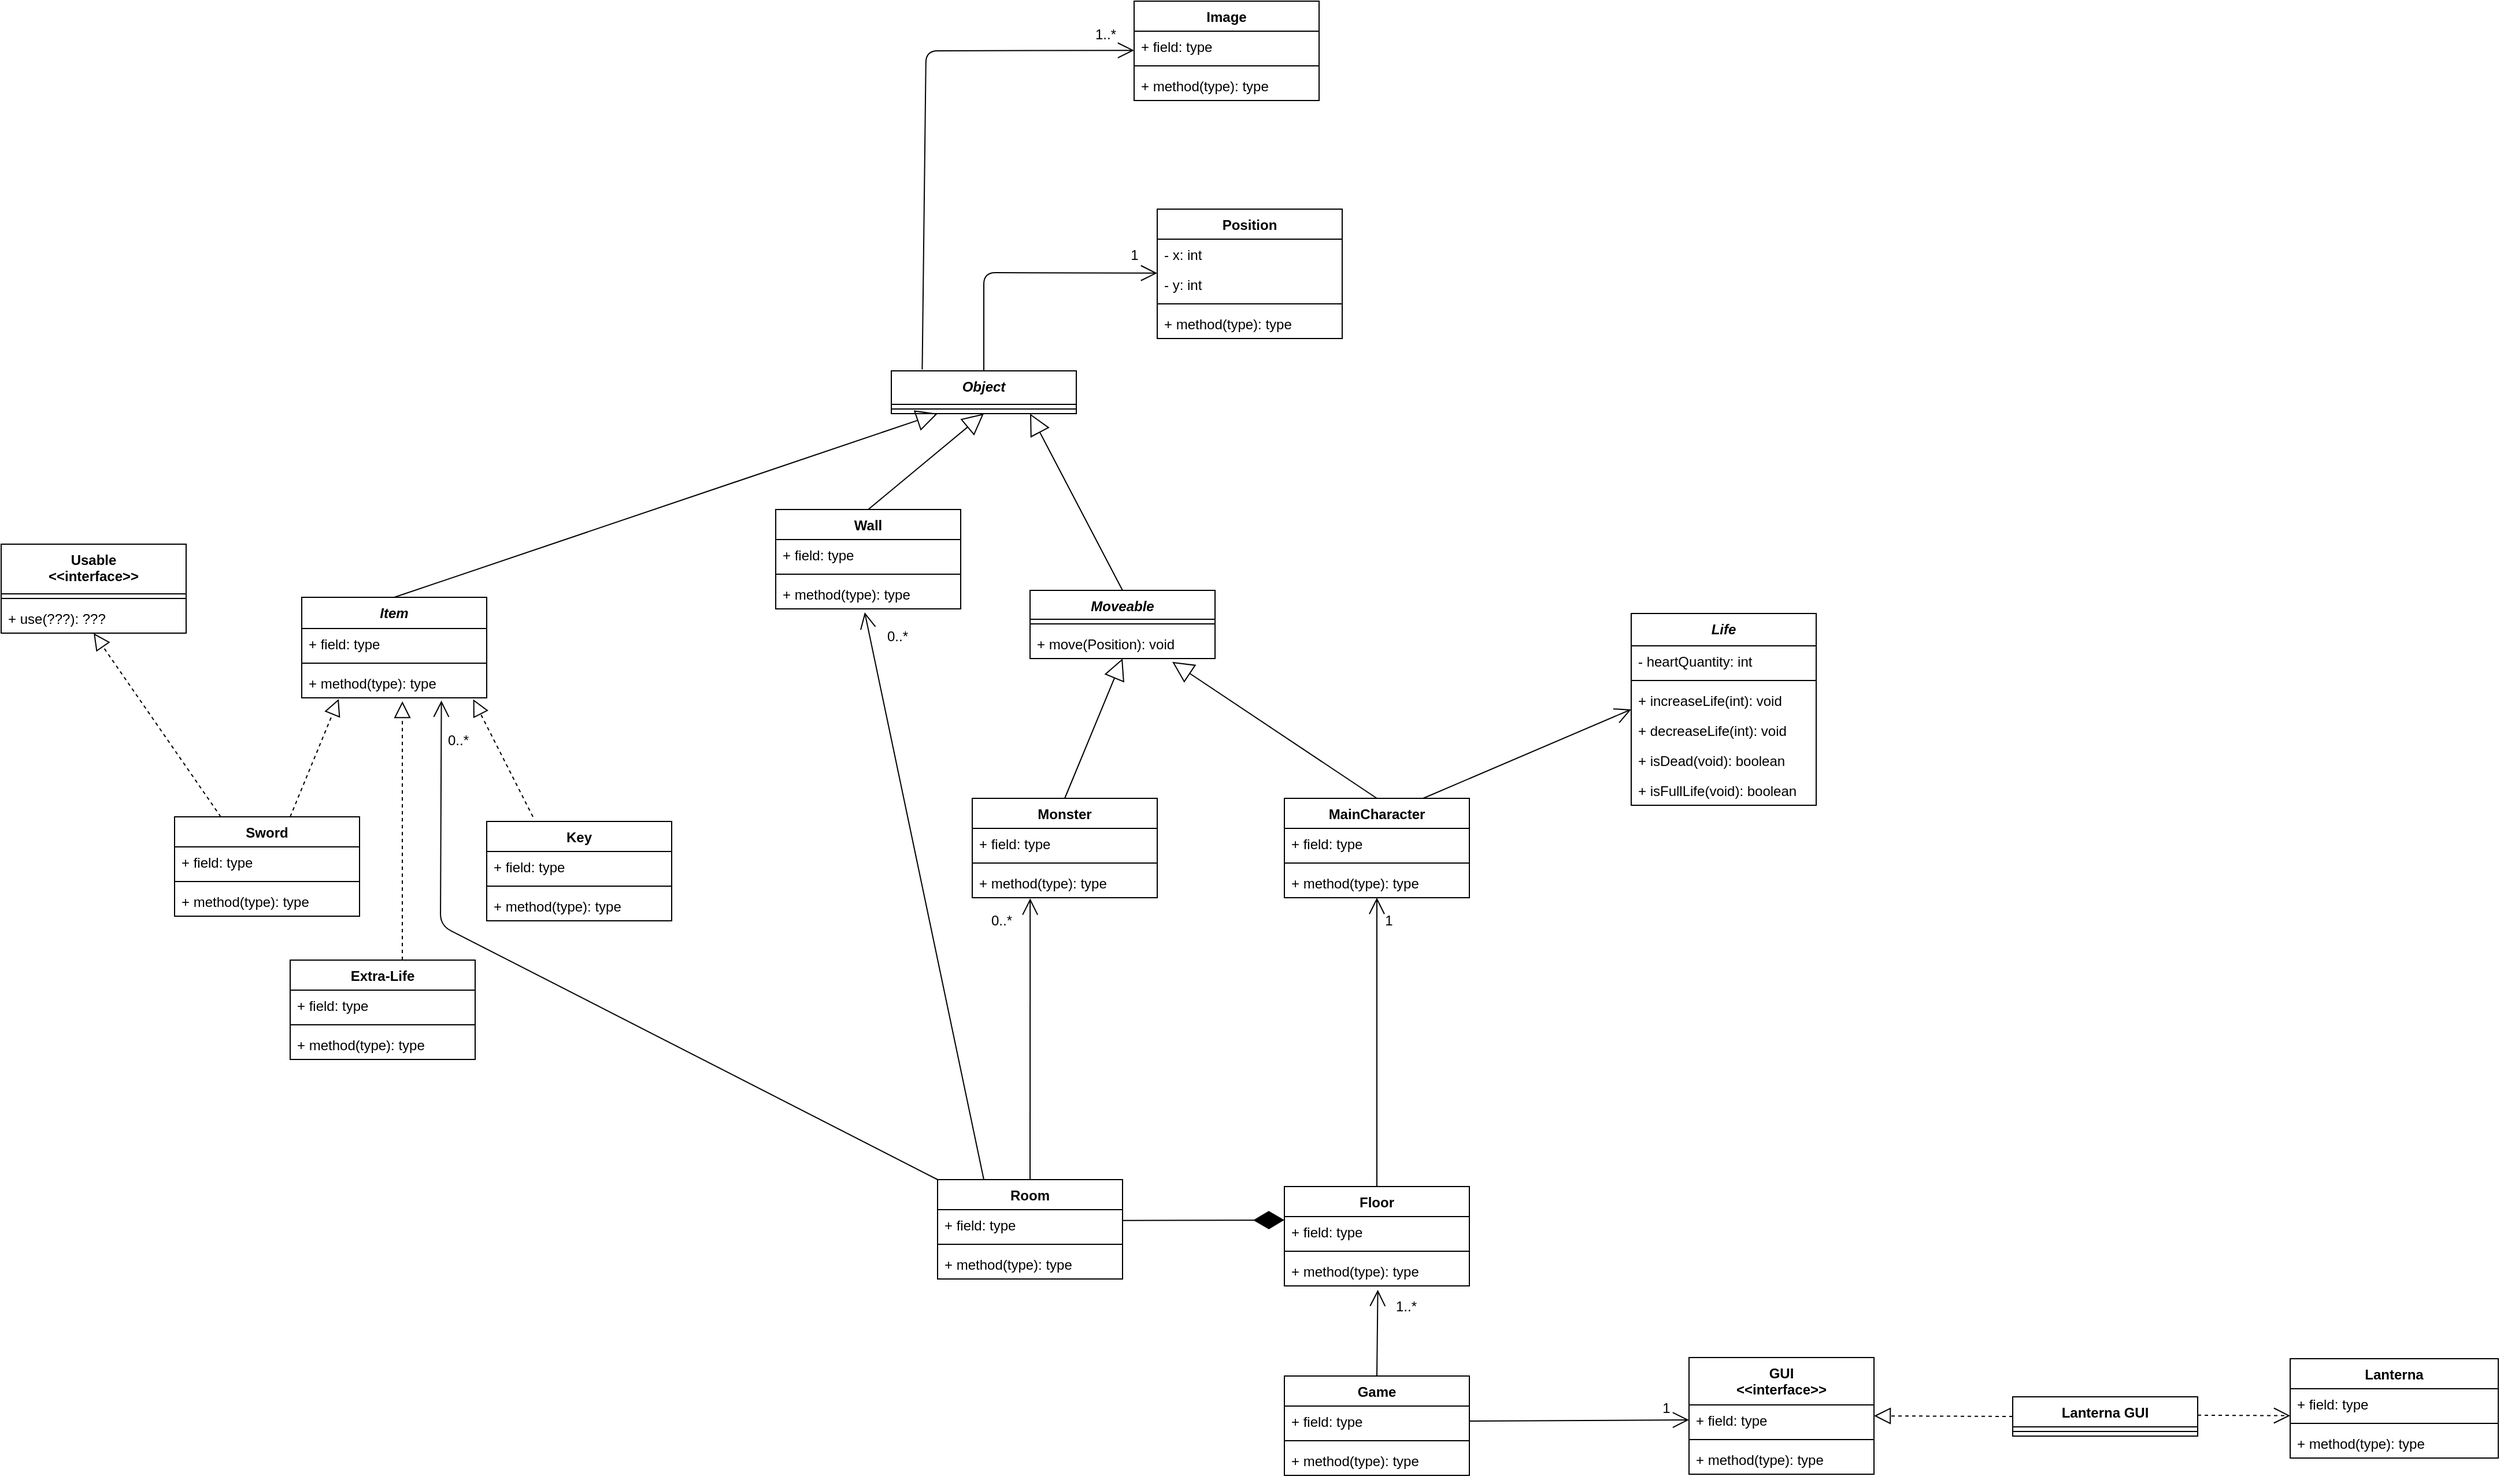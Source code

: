 <mxfile version="12.9.8" type="device"><diagram id="Qv5fJhlNyHThCn63AGKS" name="Page-1"><mxGraphModel dx="2410" dy="1822" grid="1" gridSize="10" guides="1" tooltips="1" connect="1" arrows="1" fold="1" page="1" pageScale="1" pageWidth="827" pageHeight="1169" math="0" shadow="0"><root><mxCell id="0"/><mxCell id="1" parent="0"/><mxCell id="BtzxrmAWBat_4gw1pNYt-5" value="Position" style="swimlane;fontStyle=1;align=center;verticalAlign=top;childLayout=stackLayout;horizontal=1;startSize=26;horizontalStack=0;resizeParent=1;resizeParentMax=0;resizeLast=0;collapsible=1;marginBottom=0;" parent="1" vertex="1"><mxGeometry x="390" y="-60" width="160" height="112" as="geometry"/></mxCell><mxCell id="BtzxrmAWBat_4gw1pNYt-6" value="- x: int" style="text;strokeColor=none;fillColor=none;align=left;verticalAlign=top;spacingLeft=4;spacingRight=4;overflow=hidden;rotatable=0;points=[[0,0.5],[1,0.5]];portConstraint=eastwest;" parent="BtzxrmAWBat_4gw1pNYt-5" vertex="1"><mxGeometry y="26" width="160" height="26" as="geometry"/></mxCell><mxCell id="BtzxrmAWBat_4gw1pNYt-9" value="- y: int" style="text;strokeColor=none;fillColor=none;align=left;verticalAlign=top;spacingLeft=4;spacingRight=4;overflow=hidden;rotatable=0;points=[[0,0.5],[1,0.5]];portConstraint=eastwest;" parent="BtzxrmAWBat_4gw1pNYt-5" vertex="1"><mxGeometry y="52" width="160" height="26" as="geometry"/></mxCell><mxCell id="BtzxrmAWBat_4gw1pNYt-7" value="" style="line;strokeWidth=1;fillColor=none;align=left;verticalAlign=middle;spacingTop=-1;spacingLeft=3;spacingRight=3;rotatable=0;labelPosition=right;points=[];portConstraint=eastwest;" parent="BtzxrmAWBat_4gw1pNYt-5" vertex="1"><mxGeometry y="78" width="160" height="8" as="geometry"/></mxCell><mxCell id="BtzxrmAWBat_4gw1pNYt-8" value="+ method(type): type" style="text;strokeColor=none;fillColor=none;align=left;verticalAlign=top;spacingLeft=4;spacingRight=4;overflow=hidden;rotatable=0;points=[[0,0.5],[1,0.5]];portConstraint=eastwest;" parent="BtzxrmAWBat_4gw1pNYt-5" vertex="1"><mxGeometry y="86" width="160" height="26" as="geometry"/></mxCell><mxCell id="BtzxrmAWBat_4gw1pNYt-1" value="Object" style="swimlane;fontStyle=3;align=center;verticalAlign=top;childLayout=stackLayout;horizontal=1;startSize=29;horizontalStack=0;resizeParent=1;resizeParentMax=0;resizeLast=0;collapsible=1;marginBottom=0;" parent="1" vertex="1"><mxGeometry x="160" y="80" width="160" height="37" as="geometry"/></mxCell><mxCell id="BtzxrmAWBat_4gw1pNYt-3" value="" style="line;strokeWidth=1;fillColor=none;align=left;verticalAlign=middle;spacingTop=-1;spacingLeft=3;spacingRight=3;rotatable=0;labelPosition=right;points=[];portConstraint=eastwest;" parent="BtzxrmAWBat_4gw1pNYt-1" vertex="1"><mxGeometry y="29" width="160" height="8" as="geometry"/></mxCell><mxCell id="BtzxrmAWBat_4gw1pNYt-17" value="Moveable&#xA;" style="swimlane;fontStyle=3;align=center;verticalAlign=top;childLayout=stackLayout;horizontal=1;startSize=25;horizontalStack=0;resizeParent=1;resizeParentMax=0;resizeLast=0;collapsible=1;marginBottom=0;" parent="1" vertex="1"><mxGeometry x="280" y="270" width="160" height="59" as="geometry"/></mxCell><mxCell id="BtzxrmAWBat_4gw1pNYt-19" value="" style="line;strokeWidth=1;fillColor=none;align=left;verticalAlign=middle;spacingTop=-1;spacingLeft=3;spacingRight=3;rotatable=0;labelPosition=right;points=[];portConstraint=eastwest;" parent="BtzxrmAWBat_4gw1pNYt-17" vertex="1"><mxGeometry y="25" width="160" height="8" as="geometry"/></mxCell><mxCell id="BtzxrmAWBat_4gw1pNYt-20" value="+ move(Position): void" style="text;strokeColor=none;fillColor=none;align=left;verticalAlign=top;spacingLeft=4;spacingRight=4;overflow=hidden;rotatable=0;points=[[0,0.5],[1,0.5]];portConstraint=eastwest;" parent="BtzxrmAWBat_4gw1pNYt-17" vertex="1"><mxGeometry y="33" width="160" height="26" as="geometry"/></mxCell><mxCell id="BtzxrmAWBat_4gw1pNYt-29" value="" style="endArrow=block;endSize=16;endFill=0;html=1;entryX=0.75;entryY=1;entryDx=0;entryDy=0;exitX=0.5;exitY=0;exitDx=0;exitDy=0;" parent="1" source="BtzxrmAWBat_4gw1pNYt-17" target="BtzxrmAWBat_4gw1pNYt-1" edge="1"><mxGeometry y="60" width="160" relative="1" as="geometry"><mxPoint x="130" y="340" as="sourcePoint"/><mxPoint x="290" y="340" as="targetPoint"/><mxPoint as="offset"/></mxGeometry></mxCell><mxCell id="BtzxrmAWBat_4gw1pNYt-39" value="" style="endArrow=block;endSize=16;endFill=0;html=1;entryX=0.5;entryY=1;entryDx=0;entryDy=0;exitX=0.5;exitY=0;exitDx=0;exitDy=0;" parent="1" source="BtzxrmAWBat_4gw1pNYt-25" target="BtzxrmAWBat_4gw1pNYt-17" edge="1"><mxGeometry y="60" width="160" relative="1" as="geometry"><mxPoint x="580" y="440" as="sourcePoint"/><mxPoint x="460" y="354" as="targetPoint"/><mxPoint as="offset"/></mxGeometry></mxCell><mxCell id="BtzxrmAWBat_4gw1pNYt-44" value="" style="endArrow=block;endSize=16;endFill=0;html=1;exitX=0.5;exitY=0;exitDx=0;exitDy=0;entryX=0.769;entryY=1.109;entryDx=0;entryDy=0;entryPerimeter=0;" parent="1" source="BtzxrmAWBat_4gw1pNYt-40" edge="1" target="BtzxrmAWBat_4gw1pNYt-20"><mxGeometry y="60" width="160" relative="1" as="geometry"><mxPoint x="460" y="450" as="sourcePoint"/><mxPoint x="400" y="349" as="targetPoint"/><mxPoint as="offset"/></mxGeometry></mxCell><mxCell id="BtzxrmAWBat_4gw1pNYt-58" value="" style="endArrow=block;endSize=16;endFill=0;html=1;exitX=0.5;exitY=0;exitDx=0;exitDy=0;entryX=0.25;entryY=1;entryDx=0;entryDy=0;" parent="1" source="BtzxrmAWBat_4gw1pNYt-54" target="BtzxrmAWBat_4gw1pNYt-1" edge="1"><mxGeometry y="60" width="160" relative="1" as="geometry"><mxPoint x="-99.92" y="270" as="sourcePoint"/><mxPoint x="-10" y="174" as="targetPoint"/><mxPoint as="offset"/></mxGeometry></mxCell><mxCell id="BtzxrmAWBat_4gw1pNYt-65" value="Image" style="swimlane;fontStyle=1;align=center;verticalAlign=top;childLayout=stackLayout;horizontal=1;startSize=26;horizontalStack=0;resizeParent=1;resizeParentMax=0;resizeLast=0;collapsible=1;marginBottom=0;" parent="1" vertex="1"><mxGeometry x="370" y="-240" width="160" height="86" as="geometry"/></mxCell><mxCell id="BtzxrmAWBat_4gw1pNYt-66" value="+ field: type" style="text;strokeColor=none;fillColor=none;align=left;verticalAlign=top;spacingLeft=4;spacingRight=4;overflow=hidden;rotatable=0;points=[[0,0.5],[1,0.5]];portConstraint=eastwest;" parent="BtzxrmAWBat_4gw1pNYt-65" vertex="1"><mxGeometry y="26" width="160" height="26" as="geometry"/></mxCell><mxCell id="BtzxrmAWBat_4gw1pNYt-67" value="" style="line;strokeWidth=1;fillColor=none;align=left;verticalAlign=middle;spacingTop=-1;spacingLeft=3;spacingRight=3;rotatable=0;labelPosition=right;points=[];portConstraint=eastwest;" parent="BtzxrmAWBat_4gw1pNYt-65" vertex="1"><mxGeometry y="52" width="160" height="8" as="geometry"/></mxCell><mxCell id="BtzxrmAWBat_4gw1pNYt-68" value="+ method(type): type" style="text;strokeColor=none;fillColor=none;align=left;verticalAlign=top;spacingLeft=4;spacingRight=4;overflow=hidden;rotatable=0;points=[[0,0.5],[1,0.5]];portConstraint=eastwest;" parent="BtzxrmAWBat_4gw1pNYt-65" vertex="1"><mxGeometry y="60" width="160" height="26" as="geometry"/></mxCell><mxCell id="BtzxrmAWBat_4gw1pNYt-69" value="" style="endArrow=block;dashed=1;endFill=0;endSize=12;html=1;entryX=0.2;entryY=1.038;entryDx=0;entryDy=0;entryPerimeter=0;" parent="1" edge="1" target="BtzxrmAWBat_4gw1pNYt-57"><mxGeometry width="160" relative="1" as="geometry"><mxPoint x="-360" y="466" as="sourcePoint"/><mxPoint x="-280" y="382" as="targetPoint"/></mxGeometry></mxCell><mxCell id="BtzxrmAWBat_4gw1pNYt-78" value="" style="endArrow=block;dashed=1;endFill=0;endSize=12;html=1;exitX=0.5;exitY=0;exitDx=0;exitDy=0;entryX=0.927;entryY=1.049;entryDx=0;entryDy=0;entryPerimeter=0;" parent="1" target="BtzxrmAWBat_4gw1pNYt-57" edge="1"><mxGeometry width="160" relative="1" as="geometry"><mxPoint x="-150" y="466" as="sourcePoint"/><mxPoint x="-230" y="386" as="targetPoint"/></mxGeometry></mxCell><mxCell id="BtzxrmAWBat_4gw1pNYt-83" value="" style="endArrow=block;dashed=1;endFill=0;endSize=12;html=1;entryX=0.544;entryY=1.115;entryDx=0;entryDy=0;entryPerimeter=0;" parent="1" target="BtzxrmAWBat_4gw1pNYt-57" edge="1"><mxGeometry width="160" relative="1" as="geometry"><mxPoint x="-263" y="590" as="sourcePoint"/><mxPoint x="-270" y="385" as="targetPoint"/></mxGeometry></mxCell><mxCell id="BtzxrmAWBat_4gw1pNYt-88" value="" style="endArrow=block;dashed=1;endFill=0;endSize=12;html=1;entryX=0.5;entryY=1;entryDx=0;entryDy=0;exitX=0.25;exitY=0;exitDx=0;exitDy=0;" parent="1" source="BtzxrmAWBat_4gw1pNYt-70" target="BtzxrmAWBat_4gw1pNYt-84" edge="1"><mxGeometry width="160" relative="1" as="geometry"><mxPoint x="-660" y="500" as="sourcePoint"/><mxPoint x="-580" y="416" as="targetPoint"/></mxGeometry></mxCell><mxCell id="-HOVzy_g3Raz-rn3mTnw-9" value="" style="endArrow=open;endSize=12;dashed=1;html=1;" parent="1" edge="1"><mxGeometry x="-0.5" y="-40" width="160" relative="1" as="geometry"><mxPoint x="1290" y="983.91" as="sourcePoint"/><mxPoint x="1370" y="984.32" as="targetPoint"/><mxPoint as="offset"/></mxGeometry></mxCell><mxCell id="-HOVzy_g3Raz-rn3mTnw-19" value="" style="endArrow=diamondThin;endFill=1;endSize=24;html=1;" parent="1" edge="1"><mxGeometry width="160" relative="1" as="geometry"><mxPoint x="360" y="815.41" as="sourcePoint"/><mxPoint x="500" y="815" as="targetPoint"/></mxGeometry></mxCell><mxCell id="-HOVzy_g3Raz-rn3mTnw-41" value="" style="endArrow=open;endFill=1;endSize=12;html=1;exitX=0.167;exitY=-0.032;exitDx=0;exitDy=0;exitPerimeter=0;" parent="1" source="BtzxrmAWBat_4gw1pNYt-1" edge="1"><mxGeometry width="160" relative="1" as="geometry"><mxPoint x="200" y="40" as="sourcePoint"/><mxPoint x="370" y="-197.42" as="targetPoint"/><Array as="points"><mxPoint x="190" y="-197"/></Array></mxGeometry></mxCell><mxCell id="-HOVzy_g3Raz-rn3mTnw-42" value="1..*" style="text;html=1;align=center;verticalAlign=middle;resizable=0;points=[];autosize=1;" parent="1" vertex="1"><mxGeometry x="330" y="-221" width="30" height="20" as="geometry"/></mxCell><mxCell id="-HOVzy_g3Raz-rn3mTnw-15" value="Room" style="swimlane;fontStyle=1;align=center;verticalAlign=top;childLayout=stackLayout;horizontal=1;startSize=26;horizontalStack=0;resizeParent=1;resizeParentMax=0;resizeLast=0;collapsible=1;marginBottom=0;" parent="1" vertex="1"><mxGeometry x="200" y="780" width="160" height="86" as="geometry"/></mxCell><mxCell id="-HOVzy_g3Raz-rn3mTnw-16" value="+ field: type" style="text;strokeColor=none;fillColor=none;align=left;verticalAlign=top;spacingLeft=4;spacingRight=4;overflow=hidden;rotatable=0;points=[[0,0.5],[1,0.5]];portConstraint=eastwest;" parent="-HOVzy_g3Raz-rn3mTnw-15" vertex="1"><mxGeometry y="26" width="160" height="26" as="geometry"/></mxCell><mxCell id="-HOVzy_g3Raz-rn3mTnw-17" value="" style="line;strokeWidth=1;fillColor=none;align=left;verticalAlign=middle;spacingTop=-1;spacingLeft=3;spacingRight=3;rotatable=0;labelPosition=right;points=[];portConstraint=eastwest;" parent="-HOVzy_g3Raz-rn3mTnw-15" vertex="1"><mxGeometry y="52" width="160" height="8" as="geometry"/></mxCell><mxCell id="-HOVzy_g3Raz-rn3mTnw-18" value="+ method(type): type" style="text;strokeColor=none;fillColor=none;align=left;verticalAlign=top;spacingLeft=4;spacingRight=4;overflow=hidden;rotatable=0;points=[[0,0.5],[1,0.5]];portConstraint=eastwest;" parent="-HOVzy_g3Raz-rn3mTnw-15" vertex="1"><mxGeometry y="60" width="160" height="26" as="geometry"/></mxCell><mxCell id="-HOVzy_g3Raz-rn3mTnw-10" value="Floor" style="swimlane;fontStyle=1;align=center;verticalAlign=top;childLayout=stackLayout;horizontal=1;startSize=26;horizontalStack=0;resizeParent=1;resizeParentMax=0;resizeLast=0;collapsible=1;marginBottom=0;" parent="1" vertex="1"><mxGeometry x="500" y="786" width="160" height="86" as="geometry"/></mxCell><mxCell id="-HOVzy_g3Raz-rn3mTnw-11" value="+ field: type" style="text;strokeColor=none;fillColor=none;align=left;verticalAlign=top;spacingLeft=4;spacingRight=4;overflow=hidden;rotatable=0;points=[[0,0.5],[1,0.5]];portConstraint=eastwest;" parent="-HOVzy_g3Raz-rn3mTnw-10" vertex="1"><mxGeometry y="26" width="160" height="26" as="geometry"/></mxCell><mxCell id="-HOVzy_g3Raz-rn3mTnw-12" value="" style="line;strokeWidth=1;fillColor=none;align=left;verticalAlign=middle;spacingTop=-1;spacingLeft=3;spacingRight=3;rotatable=0;labelPosition=right;points=[];portConstraint=eastwest;" parent="-HOVzy_g3Raz-rn3mTnw-10" vertex="1"><mxGeometry y="52" width="160" height="8" as="geometry"/></mxCell><mxCell id="-HOVzy_g3Raz-rn3mTnw-13" value="+ method(type): type" style="text;strokeColor=none;fillColor=none;align=left;verticalAlign=top;spacingLeft=4;spacingRight=4;overflow=hidden;rotatable=0;points=[[0,0.5],[1,0.5]];portConstraint=eastwest;" parent="-HOVzy_g3Raz-rn3mTnw-10" vertex="1"><mxGeometry y="60" width="160" height="26" as="geometry"/></mxCell><mxCell id="-HOVzy_g3Raz-rn3mTnw-61" value="" style="endArrow=open;endFill=1;endSize=12;html=1;exitX=0.5;exitY=0;exitDx=0;exitDy=0;entryX=0.5;entryY=1;entryDx=0;entryDy=0;" parent="1" source="-HOVzy_g3Raz-rn3mTnw-10" target="BtzxrmAWBat_4gw1pNYt-40" edge="1"><mxGeometry width="160" relative="1" as="geometry"><mxPoint x="430" y="660" as="sourcePoint"/><mxPoint x="600" y="560" as="targetPoint"/></mxGeometry></mxCell><mxCell id="-HOVzy_g3Raz-rn3mTnw-62" value="" style="endArrow=open;endFill=1;endSize=12;html=1;entryX=0.313;entryY=1.026;entryDx=0;entryDy=0;entryPerimeter=0;exitX=0.5;exitY=0;exitDx=0;exitDy=0;" parent="1" source="-HOVzy_g3Raz-rn3mTnw-15" target="BtzxrmAWBat_4gw1pNYt-28" edge="1"><mxGeometry width="160" relative="1" as="geometry"><mxPoint x="254" y="740" as="sourcePoint"/><mxPoint x="414" y="740" as="targetPoint"/></mxGeometry></mxCell><mxCell id="-HOVzy_g3Raz-rn3mTnw-63" value="0..*" style="text;html=1;align=center;verticalAlign=middle;resizable=0;points=[];autosize=1;" parent="1" vertex="1"><mxGeometry x="240" y="546" width="30" height="20" as="geometry"/></mxCell><mxCell id="BtzxrmAWBat_4gw1pNYt-25" value="Monster" style="swimlane;fontStyle=1;align=center;verticalAlign=top;childLayout=stackLayout;horizontal=1;startSize=26;horizontalStack=0;resizeParent=1;resizeParentMax=0;resizeLast=0;collapsible=1;marginBottom=0;" parent="1" vertex="1"><mxGeometry x="230" y="450" width="160" height="86" as="geometry"/></mxCell><mxCell id="BtzxrmAWBat_4gw1pNYt-26" value="+ field: type" style="text;strokeColor=none;fillColor=none;align=left;verticalAlign=top;spacingLeft=4;spacingRight=4;overflow=hidden;rotatable=0;points=[[0,0.5],[1,0.5]];portConstraint=eastwest;" parent="BtzxrmAWBat_4gw1pNYt-25" vertex="1"><mxGeometry y="26" width="160" height="26" as="geometry"/></mxCell><mxCell id="BtzxrmAWBat_4gw1pNYt-27" value="" style="line;strokeWidth=1;fillColor=none;align=left;verticalAlign=middle;spacingTop=-1;spacingLeft=3;spacingRight=3;rotatable=0;labelPosition=right;points=[];portConstraint=eastwest;" parent="BtzxrmAWBat_4gw1pNYt-25" vertex="1"><mxGeometry y="52" width="160" height="8" as="geometry"/></mxCell><mxCell id="BtzxrmAWBat_4gw1pNYt-28" value="+ method(type): type" style="text;strokeColor=none;fillColor=none;align=left;verticalAlign=top;spacingLeft=4;spacingRight=4;overflow=hidden;rotatable=0;points=[[0,0.5],[1,0.5]];portConstraint=eastwest;" parent="BtzxrmAWBat_4gw1pNYt-25" vertex="1"><mxGeometry y="60" width="160" height="26" as="geometry"/></mxCell><mxCell id="BtzxrmAWBat_4gw1pNYt-40" value="MainCharacter" style="swimlane;fontStyle=1;align=center;verticalAlign=top;childLayout=stackLayout;horizontal=1;startSize=26;horizontalStack=0;resizeParent=1;resizeParentMax=0;resizeLast=0;collapsible=1;marginBottom=0;" parent="1" vertex="1"><mxGeometry x="500" y="450" width="160" height="86" as="geometry"/></mxCell><mxCell id="BtzxrmAWBat_4gw1pNYt-41" value="+ field: type" style="text;strokeColor=none;fillColor=none;align=left;verticalAlign=top;spacingLeft=4;spacingRight=4;overflow=hidden;rotatable=0;points=[[0,0.5],[1,0.5]];portConstraint=eastwest;" parent="BtzxrmAWBat_4gw1pNYt-40" vertex="1"><mxGeometry y="26" width="160" height="26" as="geometry"/></mxCell><mxCell id="BtzxrmAWBat_4gw1pNYt-42" value="" style="line;strokeWidth=1;fillColor=none;align=left;verticalAlign=middle;spacingTop=-1;spacingLeft=3;spacingRight=3;rotatable=0;labelPosition=right;points=[];portConstraint=eastwest;" parent="BtzxrmAWBat_4gw1pNYt-40" vertex="1"><mxGeometry y="52" width="160" height="8" as="geometry"/></mxCell><mxCell id="BtzxrmAWBat_4gw1pNYt-43" value="+ method(type): type" style="text;strokeColor=none;fillColor=none;align=left;verticalAlign=top;spacingLeft=4;spacingRight=4;overflow=hidden;rotatable=0;points=[[0,0.5],[1,0.5]];portConstraint=eastwest;" parent="BtzxrmAWBat_4gw1pNYt-40" vertex="1"><mxGeometry y="60" width="160" height="26" as="geometry"/></mxCell><mxCell id="-HOVzy_g3Raz-rn3mTnw-64" value="" style="endArrow=open;endFill=1;endSize=12;html=1;exitX=0;exitY=0;exitDx=0;exitDy=0;entryX=0.755;entryY=1.093;entryDx=0;entryDy=0;entryPerimeter=0;" parent="1" source="-HOVzy_g3Raz-rn3mTnw-15" target="BtzxrmAWBat_4gw1pNYt-57" edge="1"><mxGeometry width="160" relative="1" as="geometry"><mxPoint x="130" y="809.32" as="sourcePoint"/><mxPoint x="10" y="370" as="targetPoint"/><Array as="points"><mxPoint x="-230" y="560"/></Array></mxGeometry></mxCell><mxCell id="-HOVzy_g3Raz-rn3mTnw-66" value="0..*" style="text;html=1;align=center;verticalAlign=middle;resizable=0;points=[];autosize=1;" parent="1" vertex="1"><mxGeometry x="-230" y="390" width="30" height="20" as="geometry"/></mxCell><mxCell id="-HOVzy_g3Raz-rn3mTnw-23" value="Game" style="swimlane;fontStyle=1;align=center;verticalAlign=top;childLayout=stackLayout;horizontal=1;startSize=26;horizontalStack=0;resizeParent=1;resizeParentMax=0;resizeLast=0;collapsible=1;marginBottom=0;" parent="1" vertex="1"><mxGeometry x="500" y="950" width="160" height="86" as="geometry"/></mxCell><mxCell id="-HOVzy_g3Raz-rn3mTnw-24" value="+ field: type" style="text;strokeColor=none;fillColor=none;align=left;verticalAlign=top;spacingLeft=4;spacingRight=4;overflow=hidden;rotatable=0;points=[[0,0.5],[1,0.5]];portConstraint=eastwest;" parent="-HOVzy_g3Raz-rn3mTnw-23" vertex="1"><mxGeometry y="26" width="160" height="26" as="geometry"/></mxCell><mxCell id="-HOVzy_g3Raz-rn3mTnw-25" value="" style="line;strokeWidth=1;fillColor=none;align=left;verticalAlign=middle;spacingTop=-1;spacingLeft=3;spacingRight=3;rotatable=0;labelPosition=right;points=[];portConstraint=eastwest;" parent="-HOVzy_g3Raz-rn3mTnw-23" vertex="1"><mxGeometry y="52" width="160" height="8" as="geometry"/></mxCell><mxCell id="-HOVzy_g3Raz-rn3mTnw-26" value="+ method(type): type" style="text;strokeColor=none;fillColor=none;align=left;verticalAlign=top;spacingLeft=4;spacingRight=4;overflow=hidden;rotatable=0;points=[[0,0.5],[1,0.5]];portConstraint=eastwest;" parent="-HOVzy_g3Raz-rn3mTnw-23" vertex="1"><mxGeometry y="60" width="160" height="26" as="geometry"/></mxCell><mxCell id="-HOVzy_g3Raz-rn3mTnw-69" value="" style="endArrow=open;endFill=1;endSize=12;html=1;entryX=0.505;entryY=1.129;entryDx=0;entryDy=0;entryPerimeter=0;exitX=0.5;exitY=0;exitDx=0;exitDy=0;" parent="1" source="-HOVzy_g3Raz-rn3mTnw-23" target="-HOVzy_g3Raz-rn3mTnw-13" edge="1"><mxGeometry width="160" relative="1" as="geometry"><mxPoint x="630" y="990" as="sourcePoint"/><mxPoint x="790" y="990" as="targetPoint"/></mxGeometry></mxCell><mxCell id="-HOVzy_g3Raz-rn3mTnw-70" value="1..*" style="text;html=1;align=center;verticalAlign=middle;resizable=0;points=[];autosize=1;" parent="1" vertex="1"><mxGeometry x="590" y="880" width="30" height="20" as="geometry"/></mxCell><mxCell id="-HOVzy_g3Raz-rn3mTnw-1" value="Lanterna" style="swimlane;fontStyle=1;align=center;verticalAlign=top;childLayout=stackLayout;horizontal=1;startSize=26;horizontalStack=0;resizeParent=1;resizeParentMax=0;resizeLast=0;collapsible=1;marginBottom=0;" parent="1" vertex="1"><mxGeometry x="1370" y="935" width="180" height="86" as="geometry"/></mxCell><mxCell id="-HOVzy_g3Raz-rn3mTnw-2" value="+ field: type" style="text;strokeColor=none;fillColor=none;align=left;verticalAlign=top;spacingLeft=4;spacingRight=4;overflow=hidden;rotatable=0;points=[[0,0.5],[1,0.5]];portConstraint=eastwest;" parent="-HOVzy_g3Raz-rn3mTnw-1" vertex="1"><mxGeometry y="26" width="180" height="26" as="geometry"/></mxCell><mxCell id="-HOVzy_g3Raz-rn3mTnw-3" value="" style="line;strokeWidth=1;fillColor=none;align=left;verticalAlign=middle;spacingTop=-1;spacingLeft=3;spacingRight=3;rotatable=0;labelPosition=right;points=[];portConstraint=eastwest;" parent="-HOVzy_g3Raz-rn3mTnw-1" vertex="1"><mxGeometry y="52" width="180" height="8" as="geometry"/></mxCell><mxCell id="-HOVzy_g3Raz-rn3mTnw-4" value="+ method(type): type" style="text;strokeColor=none;fillColor=none;align=left;verticalAlign=top;spacingLeft=4;spacingRight=4;overflow=hidden;rotatable=0;points=[[0,0.5],[1,0.5]];portConstraint=eastwest;" parent="-HOVzy_g3Raz-rn3mTnw-1" vertex="1"><mxGeometry y="60" width="180" height="26" as="geometry"/></mxCell><mxCell id="-HOVzy_g3Raz-rn3mTnw-71" value="GUI&#xA;&lt;&lt;interface&gt;&gt;&#xA;" style="swimlane;fontStyle=1;align=center;verticalAlign=top;childLayout=stackLayout;horizontal=1;startSize=41;horizontalStack=0;resizeParent=1;resizeParentMax=0;resizeLast=0;collapsible=1;marginBottom=0;" parent="1" vertex="1"><mxGeometry x="850" y="934" width="160" height="101" as="geometry"/></mxCell><mxCell id="-HOVzy_g3Raz-rn3mTnw-72" value="+ field: type" style="text;strokeColor=none;fillColor=none;align=left;verticalAlign=top;spacingLeft=4;spacingRight=4;overflow=hidden;rotatable=0;points=[[0,0.5],[1,0.5]];portConstraint=eastwest;" parent="-HOVzy_g3Raz-rn3mTnw-71" vertex="1"><mxGeometry y="41" width="160" height="26" as="geometry"/></mxCell><mxCell id="-HOVzy_g3Raz-rn3mTnw-73" value="" style="line;strokeWidth=1;fillColor=none;align=left;verticalAlign=middle;spacingTop=-1;spacingLeft=3;spacingRight=3;rotatable=0;labelPosition=right;points=[];portConstraint=eastwest;" parent="-HOVzy_g3Raz-rn3mTnw-71" vertex="1"><mxGeometry y="67" width="160" height="8" as="geometry"/></mxCell><mxCell id="-HOVzy_g3Raz-rn3mTnw-74" value="+ method(type): type" style="text;strokeColor=none;fillColor=none;align=left;verticalAlign=top;spacingLeft=4;spacingRight=4;overflow=hidden;rotatable=0;points=[[0,0.5],[1,0.5]];portConstraint=eastwest;" parent="-HOVzy_g3Raz-rn3mTnw-71" vertex="1"><mxGeometry y="75" width="160" height="26" as="geometry"/></mxCell><mxCell id="-HOVzy_g3Raz-rn3mTnw-75" value="" style="endArrow=open;endFill=1;endSize=12;html=1;entryX=0;entryY=0.5;entryDx=0;entryDy=0;exitX=1;exitY=0.5;exitDx=0;exitDy=0;" parent="1" source="-HOVzy_g3Raz-rn3mTnw-24" target="-HOVzy_g3Raz-rn3mTnw-72" edge="1"><mxGeometry width="160" relative="1" as="geometry"><mxPoint x="740" y="1040" as="sourcePoint"/><mxPoint x="670" y="982" as="targetPoint"/></mxGeometry></mxCell><mxCell id="-HOVzy_g3Raz-rn3mTnw-76" value="1" style="text;html=1;align=center;verticalAlign=middle;resizable=0;points=[];autosize=1;" parent="1" vertex="1"><mxGeometry x="820" y="968" width="20" height="20" as="geometry"/></mxCell><mxCell id="-HOVzy_g3Raz-rn3mTnw-77" value="" style="endArrow=block;dashed=1;endFill=0;endSize=12;html=1;exitX=0;exitY=0.5;exitDx=0;exitDy=0;entryX=1;entryY=0.5;entryDx=0;entryDy=0;" parent="1" source="-HOVzy_g3Raz-rn3mTnw-5" target="-HOVzy_g3Raz-rn3mTnw-71" edge="1"><mxGeometry width="160" relative="1" as="geometry"><mxPoint x="1040" y="910" as="sourcePoint"/><mxPoint x="1080" y="930" as="targetPoint"/></mxGeometry></mxCell><mxCell id="-HOVzy_g3Raz-rn3mTnw-5" value="Lanterna GUI&#xA;&#xA;" style="swimlane;fontStyle=1;align=center;verticalAlign=top;childLayout=stackLayout;horizontal=1;startSize=26;horizontalStack=0;resizeParent=1;resizeParentMax=0;resizeLast=0;collapsible=1;marginBottom=0;" parent="1" vertex="1"><mxGeometry x="1130" y="968" width="160" height="34" as="geometry"/></mxCell><mxCell id="-HOVzy_g3Raz-rn3mTnw-7" value="" style="line;strokeWidth=1;fillColor=none;align=left;verticalAlign=middle;spacingTop=-1;spacingLeft=3;spacingRight=3;rotatable=0;labelPosition=right;points=[];portConstraint=eastwest;" parent="-HOVzy_g3Raz-rn3mTnw-5" vertex="1"><mxGeometry y="26" width="160" height="8" as="geometry"/></mxCell><mxCell id="QxJhf970LklTc19d8pZJ-1" value="1" style="text;html=1;align=center;verticalAlign=middle;resizable=0;points=[];autosize=1;" vertex="1" parent="1"><mxGeometry x="580" y="546" width="20" height="20" as="geometry"/></mxCell><mxCell id="BtzxrmAWBat_4gw1pNYt-54" value="Item&#xA;" style="swimlane;fontStyle=3;align=center;verticalAlign=top;childLayout=stackLayout;horizontal=1;startSize=27;horizontalStack=0;resizeParent=1;resizeParentMax=0;resizeLast=0;collapsible=1;marginBottom=0;" parent="1" vertex="1"><mxGeometry x="-350" y="276" width="160" height="87" as="geometry"/></mxCell><mxCell id="BtzxrmAWBat_4gw1pNYt-55" value="+ field: type" style="text;strokeColor=none;fillColor=none;align=left;verticalAlign=top;spacingLeft=4;spacingRight=4;overflow=hidden;rotatable=0;points=[[0,0.5],[1,0.5]];portConstraint=eastwest;" parent="BtzxrmAWBat_4gw1pNYt-54" vertex="1"><mxGeometry y="27" width="160" height="26" as="geometry"/></mxCell><mxCell id="BtzxrmAWBat_4gw1pNYt-56" value="" style="line;strokeWidth=1;fillColor=none;align=left;verticalAlign=middle;spacingTop=-1;spacingLeft=3;spacingRight=3;rotatable=0;labelPosition=right;points=[];portConstraint=eastwest;" parent="BtzxrmAWBat_4gw1pNYt-54" vertex="1"><mxGeometry y="53" width="160" height="8" as="geometry"/></mxCell><mxCell id="BtzxrmAWBat_4gw1pNYt-57" value="+ method(type): type" style="text;strokeColor=none;fillColor=none;align=left;verticalAlign=top;spacingLeft=4;spacingRight=4;overflow=hidden;rotatable=0;points=[[0,0.5],[1,0.5]];portConstraint=eastwest;" parent="BtzxrmAWBat_4gw1pNYt-54" vertex="1"><mxGeometry y="61" width="160" height="26" as="geometry"/></mxCell><mxCell id="BtzxrmAWBat_4gw1pNYt-70" value="Sword" style="swimlane;fontStyle=1;align=center;verticalAlign=top;childLayout=stackLayout;horizontal=1;startSize=26;horizontalStack=0;resizeParent=1;resizeParentMax=0;resizeLast=0;collapsible=1;marginBottom=0;" parent="1" vertex="1"><mxGeometry x="-460" y="466" width="160" height="86" as="geometry"/></mxCell><mxCell id="BtzxrmAWBat_4gw1pNYt-71" value="+ field: type" style="text;strokeColor=none;fillColor=none;align=left;verticalAlign=top;spacingLeft=4;spacingRight=4;overflow=hidden;rotatable=0;points=[[0,0.5],[1,0.5]];portConstraint=eastwest;" parent="BtzxrmAWBat_4gw1pNYt-70" vertex="1"><mxGeometry y="26" width="160" height="26" as="geometry"/></mxCell><mxCell id="BtzxrmAWBat_4gw1pNYt-72" value="" style="line;strokeWidth=1;fillColor=none;align=left;verticalAlign=middle;spacingTop=-1;spacingLeft=3;spacingRight=3;rotatable=0;labelPosition=right;points=[];portConstraint=eastwest;" parent="BtzxrmAWBat_4gw1pNYt-70" vertex="1"><mxGeometry y="52" width="160" height="8" as="geometry"/></mxCell><mxCell id="BtzxrmAWBat_4gw1pNYt-73" value="+ method(type): type" style="text;strokeColor=none;fillColor=none;align=left;verticalAlign=top;spacingLeft=4;spacingRight=4;overflow=hidden;rotatable=0;points=[[0,0.5],[1,0.5]];portConstraint=eastwest;" parent="BtzxrmAWBat_4gw1pNYt-70" vertex="1"><mxGeometry y="60" width="160" height="26" as="geometry"/></mxCell><mxCell id="BtzxrmAWBat_4gw1pNYt-84" value="Usable&#xA;&lt;&lt;interface&gt;&gt;&#xA;" style="swimlane;fontStyle=1;align=center;verticalAlign=top;childLayout=stackLayout;horizontal=1;startSize=43;horizontalStack=0;resizeParent=1;resizeParentMax=0;resizeLast=0;collapsible=1;marginBottom=0;" parent="1" vertex="1"><mxGeometry x="-610" y="230" width="160" height="77" as="geometry"/></mxCell><mxCell id="BtzxrmAWBat_4gw1pNYt-86" value="" style="line;strokeWidth=1;fillColor=none;align=left;verticalAlign=middle;spacingTop=-1;spacingLeft=3;spacingRight=3;rotatable=0;labelPosition=right;points=[];portConstraint=eastwest;" parent="BtzxrmAWBat_4gw1pNYt-84" vertex="1"><mxGeometry y="43" width="160" height="8" as="geometry"/></mxCell><mxCell id="BtzxrmAWBat_4gw1pNYt-87" value="+ use(???): ???" style="text;strokeColor=none;fillColor=none;align=left;verticalAlign=top;spacingLeft=4;spacingRight=4;overflow=hidden;rotatable=0;points=[[0,0.5],[1,0.5]];portConstraint=eastwest;" parent="BtzxrmAWBat_4gw1pNYt-84" vertex="1"><mxGeometry y="51" width="160" height="26" as="geometry"/></mxCell><mxCell id="BtzxrmAWBat_4gw1pNYt-74" value="Key" style="swimlane;fontStyle=1;align=center;verticalAlign=top;childLayout=stackLayout;horizontal=1;startSize=26;horizontalStack=0;resizeParent=1;resizeParentMax=0;resizeLast=0;collapsible=1;marginBottom=0;" parent="1" vertex="1"><mxGeometry x="-190" y="470" width="160" height="86" as="geometry"/></mxCell><mxCell id="BtzxrmAWBat_4gw1pNYt-75" value="+ field: type" style="text;strokeColor=none;fillColor=none;align=left;verticalAlign=top;spacingLeft=4;spacingRight=4;overflow=hidden;rotatable=0;points=[[0,0.5],[1,0.5]];portConstraint=eastwest;" parent="BtzxrmAWBat_4gw1pNYt-74" vertex="1"><mxGeometry y="26" width="160" height="26" as="geometry"/></mxCell><mxCell id="BtzxrmAWBat_4gw1pNYt-76" value="" style="line;strokeWidth=1;fillColor=none;align=left;verticalAlign=middle;spacingTop=-1;spacingLeft=3;spacingRight=3;rotatable=0;labelPosition=right;points=[];portConstraint=eastwest;" parent="BtzxrmAWBat_4gw1pNYt-74" vertex="1"><mxGeometry y="52" width="160" height="8" as="geometry"/></mxCell><mxCell id="BtzxrmAWBat_4gw1pNYt-77" value="+ method(type): type" style="text;strokeColor=none;fillColor=none;align=left;verticalAlign=top;spacingLeft=4;spacingRight=4;overflow=hidden;rotatable=0;points=[[0,0.5],[1,0.5]];portConstraint=eastwest;" parent="BtzxrmAWBat_4gw1pNYt-74" vertex="1"><mxGeometry y="60" width="160" height="26" as="geometry"/></mxCell><mxCell id="QxJhf970LklTc19d8pZJ-8" value="" style="endArrow=block;endSize=16;endFill=0;html=1;entryX=0.5;entryY=1;entryDx=0;entryDy=0;exitX=0.5;exitY=0;exitDx=0;exitDy=0;" edge="1" parent="1" source="BtzxrmAWBat_4gw1pNYt-49" target="BtzxrmAWBat_4gw1pNYt-1"><mxGeometry width="160" relative="1" as="geometry"><mxPoint x="170" y="190" as="sourcePoint"/><mxPoint x="160" y="200" as="targetPoint"/></mxGeometry></mxCell><mxCell id="BtzxrmAWBat_4gw1pNYt-49" value="Wall" style="swimlane;fontStyle=1;align=center;verticalAlign=top;childLayout=stackLayout;horizontal=1;startSize=26;horizontalStack=0;resizeParent=1;resizeParentMax=0;resizeLast=0;collapsible=1;marginBottom=0;" parent="1" vertex="1"><mxGeometry x="60" y="200" width="160" height="86" as="geometry"/></mxCell><mxCell id="BtzxrmAWBat_4gw1pNYt-50" value="+ field: type" style="text;strokeColor=none;fillColor=none;align=left;verticalAlign=top;spacingLeft=4;spacingRight=4;overflow=hidden;rotatable=0;points=[[0,0.5],[1,0.5]];portConstraint=eastwest;" parent="BtzxrmAWBat_4gw1pNYt-49" vertex="1"><mxGeometry y="26" width="160" height="26" as="geometry"/></mxCell><mxCell id="BtzxrmAWBat_4gw1pNYt-51" value="" style="line;strokeWidth=1;fillColor=none;align=left;verticalAlign=middle;spacingTop=-1;spacingLeft=3;spacingRight=3;rotatable=0;labelPosition=right;points=[];portConstraint=eastwest;" parent="BtzxrmAWBat_4gw1pNYt-49" vertex="1"><mxGeometry y="52" width="160" height="8" as="geometry"/></mxCell><mxCell id="BtzxrmAWBat_4gw1pNYt-52" value="+ method(type): type" style="text;strokeColor=none;fillColor=none;align=left;verticalAlign=top;spacingLeft=4;spacingRight=4;overflow=hidden;rotatable=0;points=[[0,0.5],[1,0.5]];portConstraint=eastwest;" parent="BtzxrmAWBat_4gw1pNYt-49" vertex="1"><mxGeometry y="60" width="160" height="26" as="geometry"/></mxCell><mxCell id="QxJhf970LklTc19d8pZJ-13" value="" style="endArrow=open;endFill=1;endSize=12;html=1;entryX=0.481;entryY=1.115;entryDx=0;entryDy=0;entryPerimeter=0;exitX=0.25;exitY=0;exitDx=0;exitDy=0;" edge="1" parent="1" source="-HOVzy_g3Raz-rn3mTnw-15" target="BtzxrmAWBat_4gw1pNYt-52"><mxGeometry width="160" relative="1" as="geometry"><mxPoint x="170" y="660" as="sourcePoint"/><mxPoint x="120" y="450" as="targetPoint"/></mxGeometry></mxCell><mxCell id="QxJhf970LklTc19d8pZJ-15" value="0..*" style="text;html=1;align=center;verticalAlign=middle;resizable=0;points=[];autosize=1;" vertex="1" parent="1"><mxGeometry x="150" y="300" width="30" height="20" as="geometry"/></mxCell><mxCell id="BtzxrmAWBat_4gw1pNYt-30" value="Life&#xA;" style="swimlane;fontStyle=3;align=center;verticalAlign=top;childLayout=stackLayout;horizontal=1;startSize=28;horizontalStack=0;resizeParent=1;resizeParentMax=0;resizeLast=0;collapsible=1;marginBottom=0;" parent="1" vertex="1"><mxGeometry x="800" y="290" width="160" height="166" as="geometry"/></mxCell><mxCell id="BtzxrmAWBat_4gw1pNYt-34" value="- heartQuantity: int" style="text;strokeColor=none;fillColor=none;align=left;verticalAlign=top;spacingLeft=4;spacingRight=4;overflow=hidden;rotatable=0;points=[[0,0.5],[1,0.5]];portConstraint=eastwest;" parent="BtzxrmAWBat_4gw1pNYt-30" vertex="1"><mxGeometry y="28" width="160" height="26" as="geometry"/></mxCell><mxCell id="BtzxrmAWBat_4gw1pNYt-32" value="" style="line;strokeWidth=1;fillColor=none;align=left;verticalAlign=middle;spacingTop=-1;spacingLeft=3;spacingRight=3;rotatable=0;labelPosition=right;points=[];portConstraint=eastwest;" parent="BtzxrmAWBat_4gw1pNYt-30" vertex="1"><mxGeometry y="54" width="160" height="8" as="geometry"/></mxCell><mxCell id="BtzxrmAWBat_4gw1pNYt-33" value="+ increaseLife(int): void" style="text;strokeColor=none;fillColor=none;align=left;verticalAlign=top;spacingLeft=4;spacingRight=4;overflow=hidden;rotatable=0;points=[[0,0.5],[1,0.5]];portConstraint=eastwest;" parent="BtzxrmAWBat_4gw1pNYt-30" vertex="1"><mxGeometry y="62" width="160" height="26" as="geometry"/></mxCell><mxCell id="QxJhf970LklTc19d8pZJ-18" value="+ decreaseLife(int): void" style="text;strokeColor=none;fillColor=none;align=left;verticalAlign=top;spacingLeft=4;spacingRight=4;overflow=hidden;rotatable=0;points=[[0,0.5],[1,0.5]];portConstraint=eastwest;" vertex="1" parent="BtzxrmAWBat_4gw1pNYt-30"><mxGeometry y="88" width="160" height="26" as="geometry"/></mxCell><mxCell id="QxJhf970LklTc19d8pZJ-19" value="+ isDead(void): boolean" style="text;strokeColor=none;fillColor=none;align=left;verticalAlign=top;spacingLeft=4;spacingRight=4;overflow=hidden;rotatable=0;points=[[0,0.5],[1,0.5]];portConstraint=eastwest;" vertex="1" parent="BtzxrmAWBat_4gw1pNYt-30"><mxGeometry y="114" width="160" height="26" as="geometry"/></mxCell><mxCell id="QxJhf970LklTc19d8pZJ-20" value="+ isFullLife(void): boolean" style="text;strokeColor=none;fillColor=none;align=left;verticalAlign=top;spacingLeft=4;spacingRight=4;overflow=hidden;rotatable=0;points=[[0,0.5],[1,0.5]];portConstraint=eastwest;" vertex="1" parent="BtzxrmAWBat_4gw1pNYt-30"><mxGeometry y="140" width="160" height="26" as="geometry"/></mxCell><mxCell id="QxJhf970LklTc19d8pZJ-16" value="" style="endArrow=open;endFill=1;endSize=12;html=1;exitX=0.75;exitY=0;exitDx=0;exitDy=0;entryX=0;entryY=0.5;entryDx=0;entryDy=0;" edge="1" parent="1" source="BtzxrmAWBat_4gw1pNYt-40" target="BtzxrmAWBat_4gw1pNYt-30"><mxGeometry width="160" relative="1" as="geometry"><mxPoint x="620" y="350" as="sourcePoint"/><mxPoint x="790" y="350" as="targetPoint"/></mxGeometry></mxCell><mxCell id="QxJhf970LklTc19d8pZJ-21" value="" style="endArrow=open;endFill=1;endSize=12;html=1;exitX=0.5;exitY=0;exitDx=0;exitDy=0;" edge="1" parent="1" source="BtzxrmAWBat_4gw1pNYt-1"><mxGeometry width="160" relative="1" as="geometry"><mxPoint x="270" y="-5" as="sourcePoint"/><mxPoint x="390" y="-4.59" as="targetPoint"/><Array as="points"><mxPoint x="240" y="-5"/></Array></mxGeometry></mxCell><mxCell id="QxJhf970LklTc19d8pZJ-22" value="1" style="text;html=1;align=center;verticalAlign=middle;resizable=0;points=[];autosize=1;" vertex="1" parent="1"><mxGeometry x="360" y="-30" width="20" height="20" as="geometry"/></mxCell><mxCell id="BtzxrmAWBat_4gw1pNYt-79" value="Extra-Life" style="swimlane;fontStyle=1;align=center;verticalAlign=top;childLayout=stackLayout;horizontal=1;startSize=26;horizontalStack=0;resizeParent=1;resizeParentMax=0;resizeLast=0;collapsible=1;marginBottom=0;" parent="1" vertex="1"><mxGeometry x="-360" y="590" width="160" height="86" as="geometry"/></mxCell><mxCell id="BtzxrmAWBat_4gw1pNYt-80" value="+ field: type" style="text;strokeColor=none;fillColor=none;align=left;verticalAlign=top;spacingLeft=4;spacingRight=4;overflow=hidden;rotatable=0;points=[[0,0.5],[1,0.5]];portConstraint=eastwest;" parent="BtzxrmAWBat_4gw1pNYt-79" vertex="1"><mxGeometry y="26" width="160" height="26" as="geometry"/></mxCell><mxCell id="BtzxrmAWBat_4gw1pNYt-81" value="" style="line;strokeWidth=1;fillColor=none;align=left;verticalAlign=middle;spacingTop=-1;spacingLeft=3;spacingRight=3;rotatable=0;labelPosition=right;points=[];portConstraint=eastwest;" parent="BtzxrmAWBat_4gw1pNYt-79" vertex="1"><mxGeometry y="52" width="160" height="8" as="geometry"/></mxCell><mxCell id="BtzxrmAWBat_4gw1pNYt-82" value="+ method(type): type" style="text;strokeColor=none;fillColor=none;align=left;verticalAlign=top;spacingLeft=4;spacingRight=4;overflow=hidden;rotatable=0;points=[[0,0.5],[1,0.5]];portConstraint=eastwest;" parent="BtzxrmAWBat_4gw1pNYt-79" vertex="1"><mxGeometry y="60" width="160" height="26" as="geometry"/></mxCell></root></mxGraphModel></diagram></mxfile>